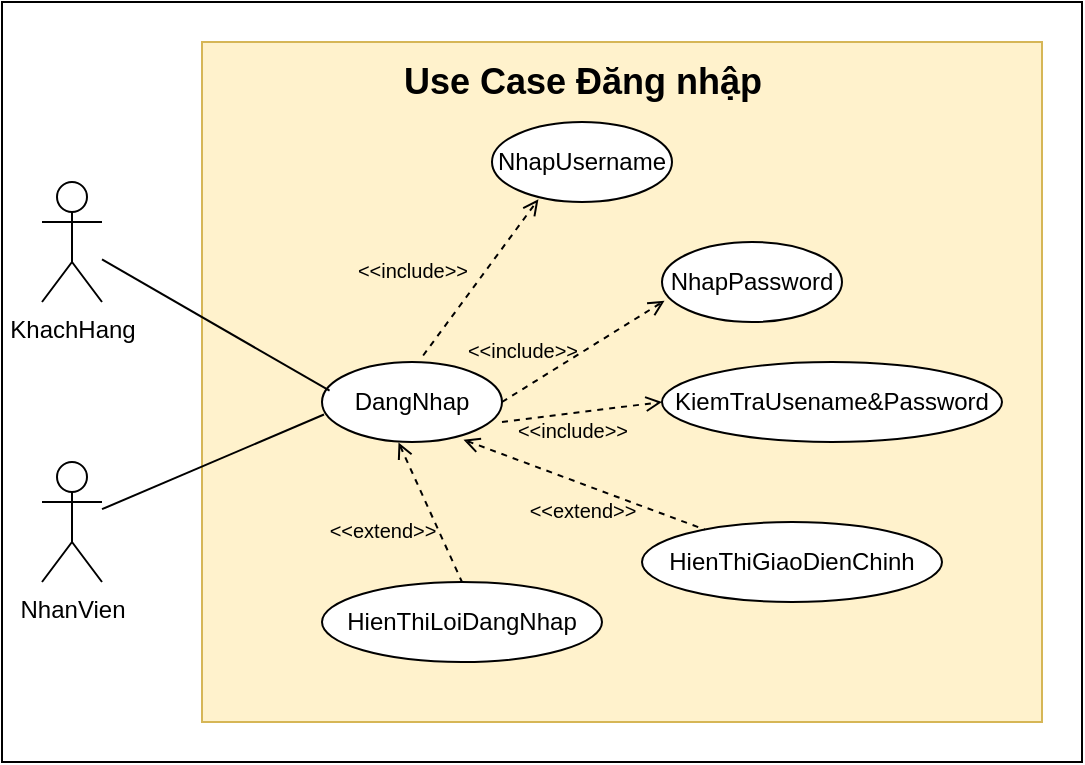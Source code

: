 <mxfile version="20.8.16" type="device"><diagram name="Page-1" id="mGAvY4HmoEujmZRaF48E"><mxGraphModel dx="885" dy="488" grid="1" gridSize="10" guides="1" tooltips="1" connect="1" arrows="1" fold="1" page="1" pageScale="1" pageWidth="850" pageHeight="1100" math="0" shadow="0"><root><mxCell id="0"/><mxCell id="1" parent="0"/><mxCell id="foJNlvjycoh3H3T01ewA-2" value="" style="rounded=0;whiteSpace=wrap;html=1;" vertex="1" parent="1"><mxGeometry x="90" y="270" width="540" height="380" as="geometry"/></mxCell><mxCell id="foJNlvjycoh3H3T01ewA-1" value="" style="rounded=0;whiteSpace=wrap;html=1;fillColor=#fff2cc;strokeColor=#d6b656;" vertex="1" parent="1"><mxGeometry x="190" y="290" width="420" height="340" as="geometry"/></mxCell><mxCell id="rI_mIE1VkvZWuZYr1Wbh-1" value="KhachHang" style="shape=umlActor;verticalLabelPosition=bottom;verticalAlign=top;html=1;outlineConnect=0;rounded=1;" parent="1" vertex="1"><mxGeometry x="110" y="360" width="30" height="60" as="geometry"/></mxCell><mxCell id="rI_mIE1VkvZWuZYr1Wbh-2" value="NhanVien" style="shape=umlActor;verticalLabelPosition=bottom;verticalAlign=top;html=1;outlineConnect=0;rounded=1;" parent="1" vertex="1"><mxGeometry x="110" y="500" width="30" height="60" as="geometry"/></mxCell><mxCell id="rI_mIE1VkvZWuZYr1Wbh-5" value="DangNhap" style="ellipse;whiteSpace=wrap;html=1;rounded=1;" parent="1" vertex="1"><mxGeometry x="250" y="450" width="90" height="40" as="geometry"/></mxCell><mxCell id="rI_mIE1VkvZWuZYr1Wbh-7" value="NhapUsername" style="ellipse;whiteSpace=wrap;html=1;rounded=1;" parent="1" vertex="1"><mxGeometry x="335" y="330" width="90" height="40" as="geometry"/></mxCell><mxCell id="rI_mIE1VkvZWuZYr1Wbh-8" value="KiemTraUsename&amp;amp;Password" style="ellipse;whiteSpace=wrap;html=1;rounded=1;" parent="1" vertex="1"><mxGeometry x="420" y="450" width="170" height="40" as="geometry"/></mxCell><mxCell id="rI_mIE1VkvZWuZYr1Wbh-9" value="HienThiGiaoDienChinh" style="ellipse;whiteSpace=wrap;html=1;rounded=1;" parent="1" vertex="1"><mxGeometry x="410" y="530" width="150" height="40" as="geometry"/></mxCell><mxCell id="rI_mIE1VkvZWuZYr1Wbh-10" value="HienThiLoiDangNhap" style="ellipse;whiteSpace=wrap;html=1;rounded=1;" parent="1" vertex="1"><mxGeometry x="250" y="560" width="140" height="40" as="geometry"/></mxCell><mxCell id="rI_mIE1VkvZWuZYr1Wbh-11" value="NhapPassword" style="ellipse;whiteSpace=wrap;html=1;rounded=1;" parent="1" vertex="1"><mxGeometry x="420" y="390" width="90" height="40" as="geometry"/></mxCell><mxCell id="rI_mIE1VkvZWuZYr1Wbh-13" value="" style="endArrow=open;dashed=1;html=1;rounded=1;entryX=0.258;entryY=0.965;entryDx=0;entryDy=0;entryPerimeter=0;exitX=0.562;exitY=-0.081;exitDx=0;exitDy=0;exitPerimeter=0;endFill=0;" parent="1" source="rI_mIE1VkvZWuZYr1Wbh-5" target="rI_mIE1VkvZWuZYr1Wbh-7" edge="1"><mxGeometry width="50" height="50" relative="1" as="geometry"><mxPoint x="230" y="390" as="sourcePoint"/><mxPoint x="280" y="340" as="targetPoint"/></mxGeometry></mxCell><mxCell id="rI_mIE1VkvZWuZYr1Wbh-14" value="" style="endArrow=open;dashed=1;html=1;rounded=1;entryX=0.014;entryY=0.734;entryDx=0;entryDy=0;entryPerimeter=0;endFill=0;" parent="1" target="rI_mIE1VkvZWuZYr1Wbh-11" edge="1"><mxGeometry width="50" height="50" relative="1" as="geometry"><mxPoint x="340" y="470" as="sourcePoint"/><mxPoint x="390" y="420" as="targetPoint"/></mxGeometry></mxCell><mxCell id="rI_mIE1VkvZWuZYr1Wbh-15" value="" style="endArrow=open;dashed=1;html=1;rounded=1;entryX=0;entryY=0.5;entryDx=0;entryDy=0;endFill=0;" parent="1" target="rI_mIE1VkvZWuZYr1Wbh-8" edge="1"><mxGeometry width="50" height="50" relative="1" as="geometry"><mxPoint x="340" y="480" as="sourcePoint"/><mxPoint x="410" y="490" as="targetPoint"/></mxGeometry></mxCell><mxCell id="rI_mIE1VkvZWuZYr1Wbh-16" value="" style="endArrow=none;dashed=1;html=1;rounded=1;exitX=0.786;exitY=0.971;exitDx=0;exitDy=0;exitPerimeter=0;startArrow=open;startFill=0;" parent="1" source="rI_mIE1VkvZWuZYr1Wbh-5" target="rI_mIE1VkvZWuZYr1Wbh-9" edge="1"><mxGeometry width="50" height="50" relative="1" as="geometry"><mxPoint x="320" y="550" as="sourcePoint"/><mxPoint x="370" y="500" as="targetPoint"/></mxGeometry></mxCell><mxCell id="rI_mIE1VkvZWuZYr1Wbh-17" value="" style="endArrow=none;dashed=1;html=1;rounded=1;entryX=0.5;entryY=0;entryDx=0;entryDy=0;exitX=0.425;exitY=1.005;exitDx=0;exitDy=0;exitPerimeter=0;startArrow=open;startFill=0;" parent="1" source="rI_mIE1VkvZWuZYr1Wbh-5" target="rI_mIE1VkvZWuZYr1Wbh-10" edge="1"><mxGeometry width="50" height="50" relative="1" as="geometry"><mxPoint x="250" y="550" as="sourcePoint"/><mxPoint x="300" y="500" as="targetPoint"/></mxGeometry></mxCell><mxCell id="7BbPdcgq2rv_4wykLArn-1" value="&lt;font style=&quot;font-size: 10px;&quot; face=&quot;Helvetica&quot;&gt;&amp;lt;&amp;lt;include&amp;gt;&amp;gt;&lt;/font&gt;" style="text;html=1;align=center;verticalAlign=middle;resizable=0;points=[];autosize=1;strokeColor=none;fillColor=none;fontSize=20;fontFamily=Architects Daughter;rounded=1;" parent="1" vertex="1"><mxGeometry x="255" y="380" width="80" height="40" as="geometry"/></mxCell><mxCell id="7BbPdcgq2rv_4wykLArn-3" value="&lt;font style=&quot;font-size: 10px;&quot; face=&quot;Helvetica&quot;&gt;&amp;lt;&amp;lt;include&amp;gt;&amp;gt;&lt;/font&gt;" style="text;html=1;align=center;verticalAlign=middle;resizable=0;points=[];autosize=1;strokeColor=none;fillColor=none;fontSize=20;fontFamily=Architects Daughter;rounded=1;" parent="1" vertex="1"><mxGeometry x="310" y="420" width="80" height="40" as="geometry"/></mxCell><mxCell id="7BbPdcgq2rv_4wykLArn-4" value="&lt;font style=&quot;font-size: 10px;&quot; face=&quot;Helvetica&quot;&gt;&amp;lt;&amp;lt;include&amp;gt;&amp;gt;&lt;/font&gt;" style="text;html=1;align=center;verticalAlign=middle;resizable=0;points=[];autosize=1;strokeColor=none;fillColor=none;fontSize=20;fontFamily=Architects Daughter;rounded=1;" parent="1" vertex="1"><mxGeometry x="335" y="460" width="80" height="40" as="geometry"/></mxCell><mxCell id="7BbPdcgq2rv_4wykLArn-6" value="&lt;font style=&quot;font-size: 10px;&quot; face=&quot;Helvetica&quot;&gt;&amp;lt;&amp;lt;extend&amp;gt;&amp;gt;&lt;/font&gt;" style="text;html=1;align=center;verticalAlign=middle;resizable=0;points=[];autosize=1;strokeColor=none;fillColor=none;fontSize=20;fontFamily=Architects Daughter;rounded=1;" parent="1" vertex="1"><mxGeometry x="340" y="500" width="80" height="40" as="geometry"/></mxCell><mxCell id="7BbPdcgq2rv_4wykLArn-7" value="&lt;font style=&quot;font-size: 10px;&quot; face=&quot;Helvetica&quot;&gt;&amp;lt;&amp;lt;extend&amp;gt;&amp;gt;&lt;/font&gt;" style="text;html=1;align=center;verticalAlign=middle;resizable=0;points=[];autosize=1;strokeColor=none;fillColor=none;fontSize=20;fontFamily=Architects Daughter;rounded=1;" parent="1" vertex="1"><mxGeometry x="240" y="510" width="80" height="40" as="geometry"/></mxCell><mxCell id="7BbPdcgq2rv_4wykLArn-11" value="" style="endArrow=none;html=1;rounded=0;exitX=0.042;exitY=0.359;exitDx=0;exitDy=0;exitPerimeter=0;" parent="1" source="rI_mIE1VkvZWuZYr1Wbh-5" target="rI_mIE1VkvZWuZYr1Wbh-1" edge="1"><mxGeometry width="50" height="50" relative="1" as="geometry"><mxPoint x="210" y="400" as="sourcePoint"/><mxPoint x="180" y="390.27" as="targetPoint"/></mxGeometry></mxCell><mxCell id="7BbPdcgq2rv_4wykLArn-12" value="" style="endArrow=none;html=1;rounded=0;entryX=0.011;entryY=0.656;entryDx=0;entryDy=0;entryPerimeter=0;" parent="1" source="rI_mIE1VkvZWuZYr1Wbh-2" target="rI_mIE1VkvZWuZYr1Wbh-5" edge="1"><mxGeometry width="50" height="50" relative="1" as="geometry"><mxPoint x="150" y="550" as="sourcePoint"/><mxPoint x="200" y="500" as="targetPoint"/></mxGeometry></mxCell><mxCell id="foJNlvjycoh3H3T01ewA-3" value="&lt;b&gt;&lt;font style=&quot;font-size: 18px;&quot;&gt;Use Case Đăng nhập&lt;/font&gt;&lt;/b&gt;" style="text;html=1;align=center;verticalAlign=middle;resizable=0;points=[];autosize=1;strokeColor=none;fillColor=none;" vertex="1" parent="1"><mxGeometry x="280" y="290" width="200" height="40" as="geometry"/></mxCell></root></mxGraphModel></diagram></mxfile>